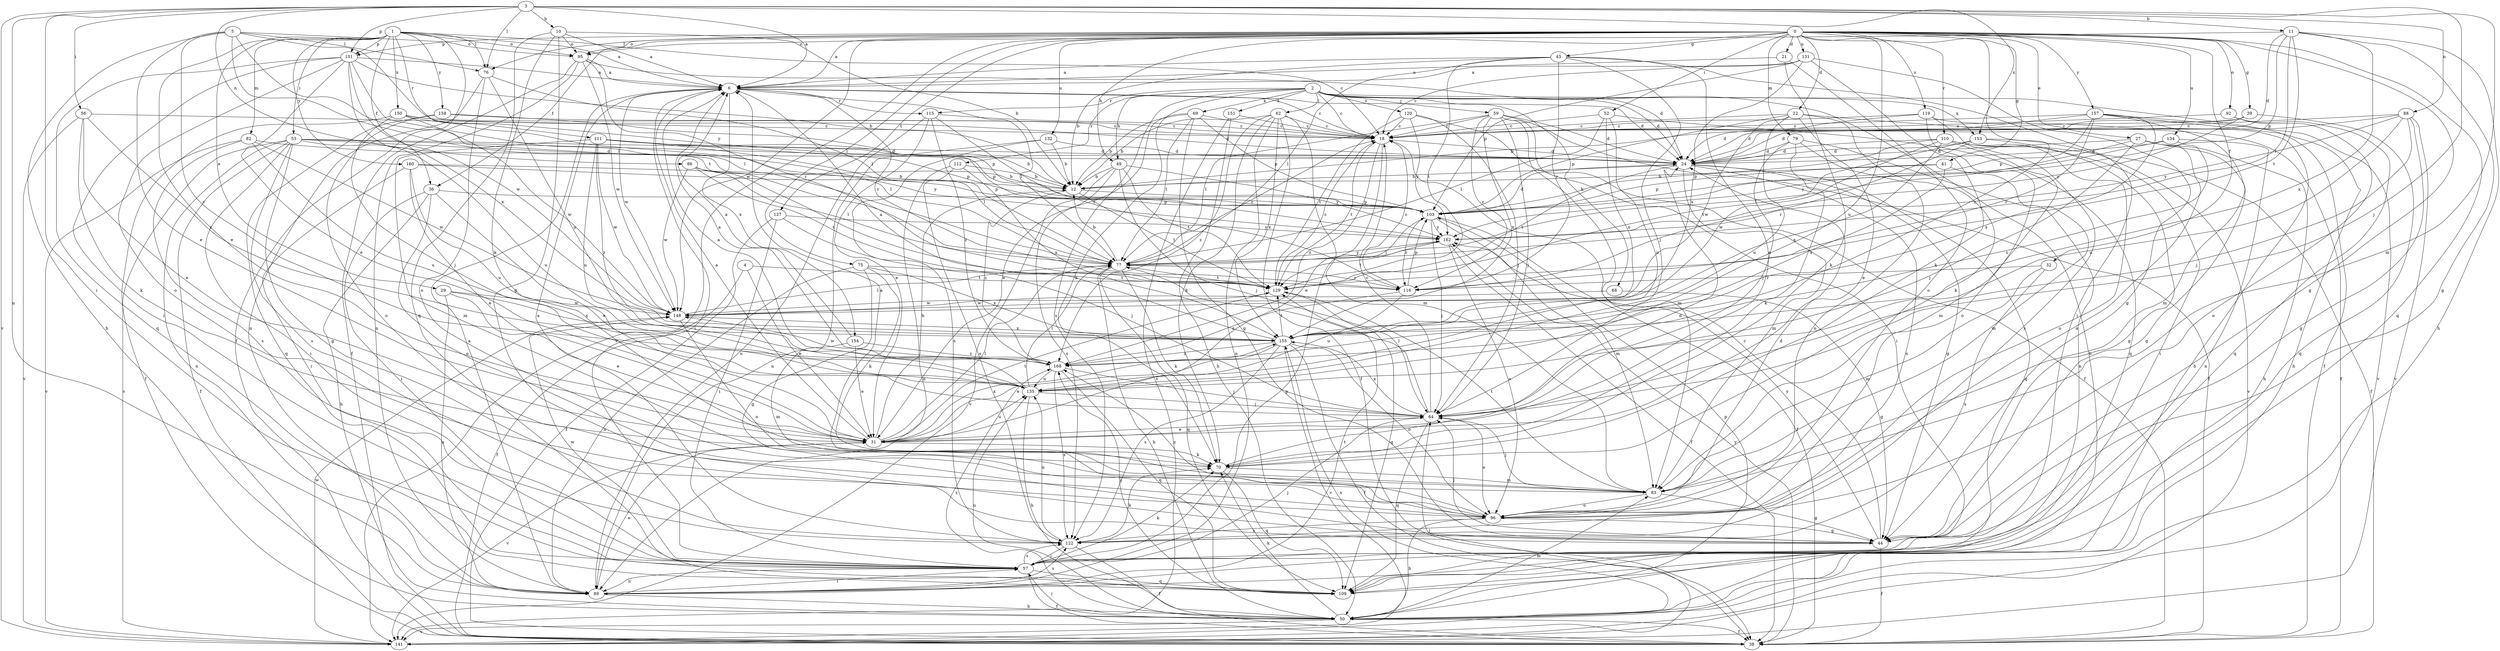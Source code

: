 strict digraph  {
0;
1;
2;
3;
4;
5;
6;
10;
11;
12;
18;
21;
22;
24;
27;
29;
31;
32;
36;
38;
39;
41;
43;
44;
49;
50;
52;
53;
56;
57;
59;
62;
64;
68;
69;
70;
75;
76;
77;
79;
82;
83;
86;
88;
89;
92;
95;
96;
101;
103;
109;
110;
111;
112;
115;
116;
119;
120;
122;
127;
129;
131;
132;
134;
135;
141;
148;
150;
151;
153;
154;
155;
157;
158;
160;
162;
168;
0 -> 6  [label=a];
0 -> 21  [label=d];
0 -> 22  [label=d];
0 -> 27  [label=e];
0 -> 32  [label=f];
0 -> 36  [label=f];
0 -> 39  [label=g];
0 -> 41  [label=g];
0 -> 43  [label=g];
0 -> 44  [label=g];
0 -> 49  [label=h];
0 -> 52  [label=i];
0 -> 75  [label=l];
0 -> 76  [label=l];
0 -> 79  [label=m];
0 -> 92  [label=o];
0 -> 95  [label=o];
0 -> 101  [label=p];
0 -> 109  [label=q];
0 -> 110  [label=r];
0 -> 119  [label=s];
0 -> 127  [label=t];
0 -> 131  [label=u];
0 -> 132  [label=u];
0 -> 134  [label=u];
0 -> 135  [label=u];
0 -> 141  [label=v];
0 -> 148  [label=w];
0 -> 157  [label=y];
0 -> 168  [label=z];
1 -> 6  [label=a];
1 -> 18  [label=c];
1 -> 29  [label=e];
1 -> 31  [label=e];
1 -> 36  [label=f];
1 -> 38  [label=f];
1 -> 53  [label=i];
1 -> 76  [label=l];
1 -> 82  [label=m];
1 -> 95  [label=o];
1 -> 101  [label=p];
1 -> 111  [label=r];
1 -> 150  [label=x];
1 -> 158  [label=y];
1 -> 160  [label=y];
2 -> 18  [label=c];
2 -> 24  [label=d];
2 -> 38  [label=f];
2 -> 49  [label=h];
2 -> 50  [label=h];
2 -> 59  [label=j];
2 -> 62  [label=j];
2 -> 68  [label=k];
2 -> 69  [label=k];
2 -> 70  [label=k];
2 -> 112  [label=r];
2 -> 115  [label=r];
2 -> 120  [label=s];
2 -> 122  [label=s];
2 -> 151  [label=x];
2 -> 153  [label=x];
3 -> 6  [label=a];
3 -> 10  [label=b];
3 -> 11  [label=b];
3 -> 56  [label=i];
3 -> 57  [label=i];
3 -> 64  [label=j];
3 -> 76  [label=l];
3 -> 83  [label=m];
3 -> 86  [label=n];
3 -> 88  [label=n];
3 -> 89  [label=n];
3 -> 101  [label=p];
3 -> 141  [label=v];
3 -> 153  [label=x];
4 -> 31  [label=e];
4 -> 38  [label=f];
4 -> 129  [label=t];
5 -> 31  [label=e];
5 -> 50  [label=h];
5 -> 76  [label=l];
5 -> 77  [label=l];
5 -> 95  [label=o];
5 -> 129  [label=t];
5 -> 162  [label=y];
5 -> 168  [label=z];
6 -> 18  [label=c];
6 -> 24  [label=d];
6 -> 57  [label=i];
6 -> 77  [label=l];
6 -> 115  [label=r];
6 -> 116  [label=r];
6 -> 148  [label=w];
6 -> 154  [label=x];
10 -> 6  [label=a];
10 -> 12  [label=b];
10 -> 44  [label=g];
10 -> 70  [label=k];
10 -> 95  [label=o];
10 -> 109  [label=q];
11 -> 24  [label=d];
11 -> 44  [label=g];
11 -> 50  [label=h];
11 -> 77  [label=l];
11 -> 95  [label=o];
11 -> 103  [label=p];
11 -> 129  [label=t];
11 -> 155  [label=x];
12 -> 103  [label=p];
12 -> 129  [label=t];
12 -> 168  [label=z];
18 -> 24  [label=d];
18 -> 31  [label=e];
18 -> 129  [label=t];
18 -> 168  [label=z];
21 -> 6  [label=a];
21 -> 70  [label=k];
21 -> 96  [label=o];
22 -> 18  [label=c];
22 -> 31  [label=e];
22 -> 38  [label=f];
22 -> 70  [label=k];
22 -> 103  [label=p];
22 -> 135  [label=u];
22 -> 148  [label=w];
24 -> 12  [label=b];
24 -> 44  [label=g];
24 -> 83  [label=m];
24 -> 109  [label=q];
24 -> 122  [label=s];
24 -> 129  [label=t];
27 -> 24  [label=d];
27 -> 44  [label=g];
27 -> 50  [label=h];
27 -> 64  [label=j];
27 -> 77  [label=l];
27 -> 96  [label=o];
29 -> 31  [label=e];
29 -> 89  [label=n];
29 -> 148  [label=w];
29 -> 155  [label=x];
31 -> 6  [label=a];
31 -> 12  [label=b];
31 -> 70  [label=k];
31 -> 77  [label=l];
31 -> 129  [label=t];
31 -> 135  [label=u];
31 -> 141  [label=v];
31 -> 155  [label=x];
32 -> 83  [label=m];
32 -> 116  [label=r];
32 -> 122  [label=s];
36 -> 31  [label=e];
36 -> 50  [label=h];
36 -> 57  [label=i];
36 -> 96  [label=o];
36 -> 103  [label=p];
38 -> 162  [label=y];
39 -> 18  [label=c];
39 -> 24  [label=d];
39 -> 109  [label=q];
39 -> 162  [label=y];
41 -> 12  [label=b];
41 -> 83  [label=m];
41 -> 103  [label=p];
41 -> 155  [label=x];
43 -> 6  [label=a];
43 -> 12  [label=b];
43 -> 31  [label=e];
43 -> 57  [label=i];
43 -> 64  [label=j];
43 -> 77  [label=l];
43 -> 116  [label=r];
43 -> 129  [label=t];
44 -> 18  [label=c];
44 -> 38  [label=f];
44 -> 64  [label=j];
44 -> 162  [label=y];
49 -> 12  [label=b];
49 -> 64  [label=j];
49 -> 122  [label=s];
49 -> 129  [label=t];
49 -> 141  [label=v];
49 -> 162  [label=y];
50 -> 38  [label=f];
50 -> 57  [label=i];
50 -> 70  [label=k];
50 -> 83  [label=m];
50 -> 103  [label=p];
50 -> 135  [label=u];
50 -> 141  [label=v];
50 -> 168  [label=z];
52 -> 18  [label=c];
52 -> 77  [label=l];
52 -> 109  [label=q];
52 -> 135  [label=u];
52 -> 155  [label=x];
53 -> 24  [label=d];
53 -> 38  [label=f];
53 -> 44  [label=g];
53 -> 57  [label=i];
53 -> 89  [label=n];
53 -> 103  [label=p];
53 -> 122  [label=s];
53 -> 135  [label=u];
53 -> 141  [label=v];
53 -> 162  [label=y];
56 -> 18  [label=c];
56 -> 31  [label=e];
56 -> 70  [label=k];
56 -> 141  [label=v];
56 -> 155  [label=x];
57 -> 38  [label=f];
57 -> 64  [label=j];
57 -> 70  [label=k];
57 -> 89  [label=n];
57 -> 103  [label=p];
57 -> 109  [label=q];
57 -> 122  [label=s];
57 -> 148  [label=w];
59 -> 18  [label=c];
59 -> 24  [label=d];
59 -> 38  [label=f];
59 -> 57  [label=i];
59 -> 64  [label=j];
59 -> 77  [label=l];
59 -> 83  [label=m];
59 -> 116  [label=r];
59 -> 155  [label=x];
62 -> 12  [label=b];
62 -> 18  [label=c];
62 -> 38  [label=f];
62 -> 70  [label=k];
62 -> 83  [label=m];
62 -> 89  [label=n];
62 -> 155  [label=x];
62 -> 168  [label=z];
64 -> 18  [label=c];
64 -> 31  [label=e];
64 -> 77  [label=l];
64 -> 96  [label=o];
64 -> 109  [label=q];
64 -> 155  [label=x];
68 -> 44  [label=g];
68 -> 148  [label=w];
69 -> 12  [label=b];
69 -> 18  [label=c];
69 -> 31  [label=e];
69 -> 44  [label=g];
69 -> 77  [label=l];
69 -> 103  [label=p];
70 -> 24  [label=d];
70 -> 83  [label=m];
70 -> 109  [label=q];
75 -> 44  [label=g];
75 -> 70  [label=k];
75 -> 89  [label=n];
75 -> 129  [label=t];
75 -> 155  [label=x];
76 -> 77  [label=l];
76 -> 89  [label=n];
76 -> 96  [label=o];
76 -> 135  [label=u];
77 -> 12  [label=b];
77 -> 18  [label=c];
77 -> 50  [label=h];
77 -> 70  [label=k];
77 -> 109  [label=q];
77 -> 116  [label=r];
77 -> 129  [label=t];
77 -> 162  [label=y];
79 -> 24  [label=d];
79 -> 64  [label=j];
79 -> 70  [label=k];
79 -> 89  [label=n];
79 -> 96  [label=o];
82 -> 24  [label=d];
82 -> 122  [label=s];
82 -> 135  [label=u];
82 -> 141  [label=v];
82 -> 148  [label=w];
83 -> 6  [label=a];
83 -> 44  [label=g];
83 -> 64  [label=j];
83 -> 96  [label=o];
83 -> 129  [label=t];
86 -> 12  [label=b];
86 -> 77  [label=l];
86 -> 129  [label=t];
86 -> 148  [label=w];
88 -> 18  [label=c];
88 -> 24  [label=d];
88 -> 44  [label=g];
88 -> 64  [label=j];
88 -> 135  [label=u];
88 -> 141  [label=v];
88 -> 162  [label=y];
89 -> 6  [label=a];
89 -> 31  [label=e];
89 -> 50  [label=h];
89 -> 57  [label=i];
89 -> 122  [label=s];
89 -> 129  [label=t];
92 -> 18  [label=c];
92 -> 96  [label=o];
92 -> 109  [label=q];
95 -> 6  [label=a];
95 -> 24  [label=d];
95 -> 38  [label=f];
95 -> 89  [label=n];
95 -> 116  [label=r];
95 -> 148  [label=w];
96 -> 24  [label=d];
96 -> 44  [label=g];
96 -> 50  [label=h];
96 -> 122  [label=s];
96 -> 168  [label=z];
101 -> 6  [label=a];
101 -> 12  [label=b];
101 -> 31  [label=e];
101 -> 57  [label=i];
101 -> 77  [label=l];
101 -> 96  [label=o];
101 -> 109  [label=q];
101 -> 148  [label=w];
101 -> 155  [label=x];
103 -> 24  [label=d];
103 -> 38  [label=f];
103 -> 64  [label=j];
103 -> 83  [label=m];
103 -> 116  [label=r];
103 -> 162  [label=y];
109 -> 168  [label=z];
110 -> 24  [label=d];
110 -> 38  [label=f];
110 -> 57  [label=i];
110 -> 83  [label=m];
110 -> 96  [label=o];
110 -> 103  [label=p];
110 -> 148  [label=w];
110 -> 155  [label=x];
111 -> 12  [label=b];
111 -> 24  [label=d];
111 -> 77  [label=l];
111 -> 83  [label=m];
111 -> 103  [label=p];
111 -> 135  [label=u];
111 -> 148  [label=w];
111 -> 168  [label=z];
112 -> 12  [label=b];
112 -> 89  [label=n];
112 -> 122  [label=s];
112 -> 155  [label=x];
115 -> 18  [label=c];
115 -> 31  [label=e];
115 -> 89  [label=n];
115 -> 116  [label=r];
115 -> 168  [label=z];
116 -> 18  [label=c];
116 -> 103  [label=p];
116 -> 135  [label=u];
116 -> 168  [label=z];
119 -> 12  [label=b];
119 -> 18  [label=c];
119 -> 50  [label=h];
119 -> 96  [label=o];
119 -> 122  [label=s];
120 -> 18  [label=c];
120 -> 38  [label=f];
120 -> 64  [label=j];
120 -> 129  [label=t];
120 -> 162  [label=y];
122 -> 6  [label=a];
122 -> 38  [label=f];
122 -> 57  [label=i];
122 -> 70  [label=k];
122 -> 135  [label=u];
127 -> 38  [label=f];
127 -> 57  [label=i];
127 -> 64  [label=j];
127 -> 162  [label=y];
129 -> 18  [label=c];
129 -> 109  [label=q];
129 -> 148  [label=w];
131 -> 6  [label=a];
131 -> 18  [label=c];
131 -> 44  [label=g];
131 -> 70  [label=k];
131 -> 103  [label=p];
131 -> 155  [label=x];
132 -> 12  [label=b];
132 -> 24  [label=d];
132 -> 89  [label=n];
132 -> 122  [label=s];
134 -> 24  [label=d];
134 -> 89  [label=n];
134 -> 162  [label=y];
134 -> 168  [label=z];
135 -> 6  [label=a];
135 -> 50  [label=h];
135 -> 64  [label=j];
135 -> 77  [label=l];
141 -> 64  [label=j];
141 -> 148  [label=w];
141 -> 155  [label=x];
148 -> 77  [label=l];
148 -> 96  [label=o];
148 -> 155  [label=x];
150 -> 18  [label=c];
150 -> 24  [label=d];
150 -> 38  [label=f];
150 -> 64  [label=j];
150 -> 77  [label=l];
150 -> 148  [label=w];
151 -> 18  [label=c];
151 -> 50  [label=h];
151 -> 141  [label=v];
153 -> 24  [label=d];
153 -> 44  [label=g];
153 -> 116  [label=r];
153 -> 129  [label=t];
153 -> 141  [label=v];
154 -> 6  [label=a];
154 -> 31  [label=e];
154 -> 83  [label=m];
154 -> 168  [label=z];
155 -> 6  [label=a];
155 -> 31  [label=e];
155 -> 38  [label=f];
155 -> 96  [label=o];
155 -> 122  [label=s];
155 -> 129  [label=t];
155 -> 141  [label=v];
155 -> 168  [label=z];
157 -> 18  [label=c];
157 -> 24  [label=d];
157 -> 50  [label=h];
157 -> 83  [label=m];
157 -> 103  [label=p];
157 -> 116  [label=r];
157 -> 141  [label=v];
157 -> 155  [label=x];
158 -> 18  [label=c];
158 -> 96  [label=o];
158 -> 103  [label=p];
158 -> 109  [label=q];
160 -> 12  [label=b];
160 -> 31  [label=e];
160 -> 57  [label=i];
160 -> 103  [label=p];
160 -> 135  [label=u];
162 -> 38  [label=f];
162 -> 77  [label=l];
162 -> 96  [label=o];
162 -> 129  [label=t];
168 -> 6  [label=a];
168 -> 64  [label=j];
168 -> 109  [label=q];
168 -> 122  [label=s];
168 -> 135  [label=u];
168 -> 148  [label=w];
}

